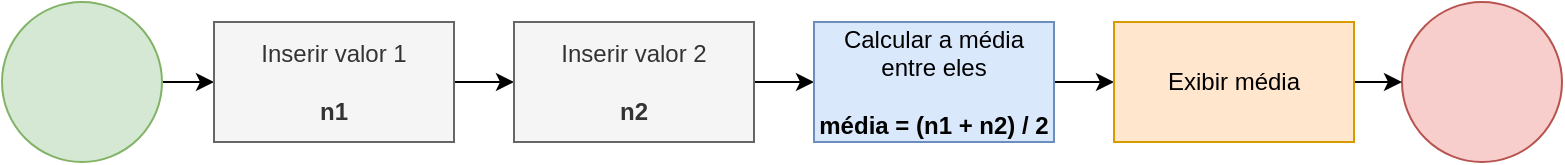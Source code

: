 <mxfile version="26.0.9" pages="8">
  <diagram name="Página-1" id="A9XKGQL_AtxGR6KQAPD4">
    <mxGraphModel dx="1434" dy="884" grid="1" gridSize="10" guides="1" tooltips="1" connect="1" arrows="1" fold="1" page="1" pageScale="1" pageWidth="827" pageHeight="1169" math="0" shadow="0">
      <root>
        <mxCell id="0" />
        <mxCell id="1" parent="0" />
        <mxCell id="LaIgtUxdK34Hk35WeUoN-9" style="edgeStyle=orthogonalEdgeStyle;rounded=0;orthogonalLoop=1;jettySize=auto;html=1;exitX=1;exitY=0.5;exitDx=0;exitDy=0;" edge="1" parent="1" source="LaIgtUxdK34Hk35WeUoN-1" target="LaIgtUxdK34Hk35WeUoN-4">
          <mxGeometry relative="1" as="geometry" />
        </mxCell>
        <mxCell id="LaIgtUxdK34Hk35WeUoN-1" value="" style="ellipse;whiteSpace=wrap;html=1;aspect=fixed;fillColor=#d5e8d4;strokeColor=#82b366;" vertex="1" parent="1">
          <mxGeometry x="24" y="470" width="80" height="80" as="geometry" />
        </mxCell>
        <mxCell id="LaIgtUxdK34Hk35WeUoN-3" value="" style="ellipse;whiteSpace=wrap;html=1;aspect=fixed;fillColor=#f8cecc;strokeColor=#b85450;" vertex="1" parent="1">
          <mxGeometry x="724" y="470" width="80" height="80" as="geometry" />
        </mxCell>
        <mxCell id="LaIgtUxdK34Hk35WeUoN-10" style="edgeStyle=orthogonalEdgeStyle;rounded=0;orthogonalLoop=1;jettySize=auto;html=1;exitX=1;exitY=0.5;exitDx=0;exitDy=0;" edge="1" parent="1" source="LaIgtUxdK34Hk35WeUoN-4" target="LaIgtUxdK34Hk35WeUoN-7">
          <mxGeometry relative="1" as="geometry" />
        </mxCell>
        <mxCell id="LaIgtUxdK34Hk35WeUoN-4" value="Inserir valor 1&lt;div&gt;&lt;br&gt;&lt;/div&gt;&lt;div&gt;&lt;b&gt;n1&lt;/b&gt;&lt;/div&gt;" style="rounded=0;whiteSpace=wrap;html=1;fillColor=#f5f5f5;strokeColor=#666666;fontColor=#333333;" vertex="1" parent="1">
          <mxGeometry x="130" y="480" width="120" height="60" as="geometry" />
        </mxCell>
        <mxCell id="LaIgtUxdK34Hk35WeUoN-11" style="edgeStyle=orthogonalEdgeStyle;rounded=0;orthogonalLoop=1;jettySize=auto;html=1;exitX=1;exitY=0.5;exitDx=0;exitDy=0;" edge="1" parent="1" source="LaIgtUxdK34Hk35WeUoN-7" target="LaIgtUxdK34Hk35WeUoN-8">
          <mxGeometry relative="1" as="geometry" />
        </mxCell>
        <mxCell id="LaIgtUxdK34Hk35WeUoN-7" value="Inserir valor 2&lt;div&gt;&lt;br&gt;&lt;/div&gt;&lt;div&gt;&lt;b&gt;n2&lt;/b&gt;&lt;/div&gt;" style="rounded=0;whiteSpace=wrap;html=1;fillColor=#f5f5f5;fontColor=#333333;strokeColor=#666666;" vertex="1" parent="1">
          <mxGeometry x="280" y="480" width="120" height="60" as="geometry" />
        </mxCell>
        <mxCell id="LaIgtUxdK34Hk35WeUoN-14" style="edgeStyle=orthogonalEdgeStyle;rounded=0;orthogonalLoop=1;jettySize=auto;html=1;exitX=1;exitY=0.5;exitDx=0;exitDy=0;" edge="1" parent="1" source="LaIgtUxdK34Hk35WeUoN-8" target="LaIgtUxdK34Hk35WeUoN-13">
          <mxGeometry relative="1" as="geometry" />
        </mxCell>
        <mxCell id="LaIgtUxdK34Hk35WeUoN-8" value="Calcular a média entre eles&lt;div&gt;&lt;br&gt;&lt;/div&gt;&lt;div&gt;&lt;b&gt;média = (n1 + n2) / 2&lt;/b&gt;&lt;/div&gt;" style="rounded=0;whiteSpace=wrap;html=1;fillColor=#dae8fc;strokeColor=#6c8ebf;" vertex="1" parent="1">
          <mxGeometry x="430" y="480" width="120" height="60" as="geometry" />
        </mxCell>
        <mxCell id="LaIgtUxdK34Hk35WeUoN-15" style="edgeStyle=orthogonalEdgeStyle;rounded=0;orthogonalLoop=1;jettySize=auto;html=1;exitX=1;exitY=0.5;exitDx=0;exitDy=0;" edge="1" parent="1" source="LaIgtUxdK34Hk35WeUoN-13" target="LaIgtUxdK34Hk35WeUoN-3">
          <mxGeometry relative="1" as="geometry" />
        </mxCell>
        <mxCell id="LaIgtUxdK34Hk35WeUoN-13" value="Exibir média" style="rounded=0;whiteSpace=wrap;html=1;fillColor=#ffe6cc;strokeColor=#d79b00;" vertex="1" parent="1">
          <mxGeometry x="580" y="480" width="120" height="60" as="geometry" />
        </mxCell>
      </root>
    </mxGraphModel>
  </diagram>
  <diagram id="Wu80EENOZPaabMgrIpAE" name="Página-2">
    <mxGraphModel dx="1434" dy="884" grid="1" gridSize="10" guides="1" tooltips="1" connect="1" arrows="1" fold="1" page="1" pageScale="1" pageWidth="827" pageHeight="1169" math="0" shadow="0">
      <root>
        <mxCell id="0" />
        <mxCell id="1" parent="0" />
        <mxCell id="t77xohBYOQ8eh8IarUQA-1" style="edgeStyle=orthogonalEdgeStyle;rounded=0;orthogonalLoop=1;jettySize=auto;html=1;exitX=1;exitY=0.5;exitDx=0;exitDy=0;" edge="1" parent="1" source="t77xohBYOQ8eh8IarUQA-2" target="t77xohBYOQ8eh8IarUQA-5">
          <mxGeometry relative="1" as="geometry" />
        </mxCell>
        <mxCell id="t77xohBYOQ8eh8IarUQA-2" value="" style="ellipse;whiteSpace=wrap;html=1;aspect=fixed;fillColor=#d5e8d4;strokeColor=#82b366;" vertex="1" parent="1">
          <mxGeometry y="320" width="80" height="80" as="geometry" />
        </mxCell>
        <mxCell id="t77xohBYOQ8eh8IarUQA-3" value="" style="ellipse;whiteSpace=wrap;html=1;aspect=fixed;fillColor=#f8cecc;strokeColor=#b85450;" vertex="1" parent="1">
          <mxGeometry x="724" y="320" width="80" height="80" as="geometry" />
        </mxCell>
        <mxCell id="t77xohBYOQ8eh8IarUQA-4" style="edgeStyle=orthogonalEdgeStyle;rounded=0;orthogonalLoop=1;jettySize=auto;html=1;exitX=1;exitY=0.5;exitDx=0;exitDy=0;" edge="1" parent="1" source="t77xohBYOQ8eh8IarUQA-5" target="t77xohBYOQ8eh8IarUQA-7">
          <mxGeometry relative="1" as="geometry" />
        </mxCell>
        <mxCell id="t77xohBYOQ8eh8IarUQA-5" value="Inserir valor 1&lt;div&gt;&lt;br&gt;&lt;/div&gt;&lt;div&gt;&lt;b&gt;n1&lt;/b&gt;&lt;/div&gt;" style="rounded=0;whiteSpace=wrap;html=1;fillColor=#f5f5f5;strokeColor=#666666;fontColor=#333333;" vertex="1" parent="1">
          <mxGeometry x="106" y="330" width="120" height="60" as="geometry" />
        </mxCell>
        <mxCell id="t77xohBYOQ8eh8IarUQA-6" style="edgeStyle=orthogonalEdgeStyle;rounded=0;orthogonalLoop=1;jettySize=auto;html=1;exitX=1;exitY=0.5;exitDx=0;exitDy=0;" edge="1" parent="1" source="t77xohBYOQ8eh8IarUQA-7" target="t77xohBYOQ8eh8IarUQA-9">
          <mxGeometry relative="1" as="geometry" />
        </mxCell>
        <mxCell id="t77xohBYOQ8eh8IarUQA-7" value="Inserir valor 2&lt;div&gt;&lt;br&gt;&lt;/div&gt;&lt;div&gt;&lt;b&gt;n2&lt;/b&gt;&lt;/div&gt;" style="rounded=0;whiteSpace=wrap;html=1;fillColor=#f5f5f5;fontColor=#333333;strokeColor=#666666;" vertex="1" parent="1">
          <mxGeometry x="256" y="330" width="120" height="60" as="geometry" />
        </mxCell>
        <mxCell id="t77xohBYOQ8eh8IarUQA-17" style="edgeStyle=orthogonalEdgeStyle;rounded=0;orthogonalLoop=1;jettySize=auto;html=1;exitX=1;exitY=0.5;exitDx=0;exitDy=0;entryX=0;entryY=0.5;entryDx=0;entryDy=0;" edge="1" parent="1" source="t77xohBYOQ8eh8IarUQA-9" target="t77xohBYOQ8eh8IarUQA-12">
          <mxGeometry relative="1" as="geometry" />
        </mxCell>
        <mxCell id="t77xohBYOQ8eh8IarUQA-9" value="Calcular a média entre eles&lt;div&gt;&lt;br&gt;&lt;/div&gt;&lt;div&gt;&lt;b&gt;média = (n1 + n2) / 2&lt;/b&gt;&lt;/div&gt;" style="rounded=0;whiteSpace=wrap;html=1;fillColor=#dae8fc;strokeColor=#6c8ebf;" vertex="1" parent="1">
          <mxGeometry x="406" y="330" width="120" height="60" as="geometry" />
        </mxCell>
        <mxCell id="t77xohBYOQ8eh8IarUQA-15" style="edgeStyle=orthogonalEdgeStyle;rounded=0;orthogonalLoop=1;jettySize=auto;html=1;exitX=0.5;exitY=1;exitDx=0;exitDy=0;" edge="1" parent="1" source="t77xohBYOQ8eh8IarUQA-12" target="t77xohBYOQ8eh8IarUQA-14">
          <mxGeometry relative="1" as="geometry" />
        </mxCell>
        <mxCell id="t77xohBYOQ8eh8IarUQA-20" value="média &amp;lt; 5" style="edgeLabel;html=1;align=center;verticalAlign=middle;resizable=0;points=[];" vertex="1" connectable="0" parent="t77xohBYOQ8eh8IarUQA-15">
          <mxGeometry x="-0.35" y="-2" relative="1" as="geometry">
            <mxPoint x="-28" as="offset" />
          </mxGeometry>
        </mxCell>
        <mxCell id="t77xohBYOQ8eh8IarUQA-16" style="edgeStyle=orthogonalEdgeStyle;rounded=0;orthogonalLoop=1;jettySize=auto;html=1;exitX=0.5;exitY=0;exitDx=0;exitDy=0;" edge="1" parent="1" source="t77xohBYOQ8eh8IarUQA-12" target="t77xohBYOQ8eh8IarUQA-13">
          <mxGeometry relative="1" as="geometry" />
        </mxCell>
        <mxCell id="t77xohBYOQ8eh8IarUQA-18" value="média &amp;gt;= 5" style="edgeLabel;html=1;align=center;verticalAlign=middle;resizable=0;points=[];" vertex="1" connectable="0" parent="t77xohBYOQ8eh8IarUQA-16">
          <mxGeometry x="-0.45" y="2" relative="1" as="geometry">
            <mxPoint x="-28" y="-9" as="offset" />
          </mxGeometry>
        </mxCell>
        <mxCell id="t77xohBYOQ8eh8IarUQA-12" value="" style="rhombus;whiteSpace=wrap;html=1;fillColor=#cdeb8b;strokeColor=#36393d;" vertex="1" parent="1">
          <mxGeometry x="590" y="320" width="80" height="80" as="geometry" />
        </mxCell>
        <mxCell id="t77xohBYOQ8eh8IarUQA-21" style="edgeStyle=orthogonalEdgeStyle;rounded=0;orthogonalLoop=1;jettySize=auto;html=1;" edge="1" parent="1" source="t77xohBYOQ8eh8IarUQA-13" target="t77xohBYOQ8eh8IarUQA-3">
          <mxGeometry relative="1" as="geometry" />
        </mxCell>
        <mxCell id="t77xohBYOQ8eh8IarUQA-13" value="Exibir &quot;#partiuestagio.&quot;" style="rounded=0;whiteSpace=wrap;html=1;fillColor=#fff2cc;strokeColor=#d6b656;" vertex="1" parent="1">
          <mxGeometry x="570" y="220" width="120" height="60" as="geometry" />
        </mxCell>
        <mxCell id="t77xohBYOQ8eh8IarUQA-22" style="edgeStyle=orthogonalEdgeStyle;rounded=0;orthogonalLoop=1;jettySize=auto;html=1;entryX=0.5;entryY=1;entryDx=0;entryDy=0;" edge="1" parent="1" source="t77xohBYOQ8eh8IarUQA-14" target="t77xohBYOQ8eh8IarUQA-3">
          <mxGeometry relative="1" as="geometry" />
        </mxCell>
        <mxCell id="t77xohBYOQ8eh8IarUQA-14" value="Exibir &quot;#partiutentardenovo.&quot;" style="rounded=0;whiteSpace=wrap;html=1;fillColor=#fff2cc;strokeColor=#d6b656;" vertex="1" parent="1">
          <mxGeometry x="570" y="440" width="120" height="60" as="geometry" />
        </mxCell>
      </root>
    </mxGraphModel>
  </diagram>
  <diagram id="-dhEFUk442PFCMLBrSjq" name="Página-3">
    <mxGraphModel dx="1195" dy="737" grid="1" gridSize="10" guides="1" tooltips="1" connect="1" arrows="1" fold="1" page="1" pageScale="1" pageWidth="827" pageHeight="1169" math="0" shadow="0">
      <root>
        <mxCell id="0" />
        <mxCell id="1" parent="0" />
        <mxCell id="KkIBi9h0zQVf-_0Cp5zd-1" style="edgeStyle=orthogonalEdgeStyle;rounded=0;orthogonalLoop=1;jettySize=auto;html=1;exitX=1;exitY=0.5;exitDx=0;exitDy=0;" edge="1" parent="1" source="KkIBi9h0zQVf-_0Cp5zd-2" target="KkIBi9h0zQVf-_0Cp5zd-5">
          <mxGeometry relative="1" as="geometry" />
        </mxCell>
        <mxCell id="KkIBi9h0zQVf-_0Cp5zd-2" value="" style="ellipse;whiteSpace=wrap;html=1;aspect=fixed;fillColor=#d5e8d4;strokeColor=#82b366;" vertex="1" parent="1">
          <mxGeometry y="320" width="80" height="80" as="geometry" />
        </mxCell>
        <mxCell id="KkIBi9h0zQVf-_0Cp5zd-3" value="" style="ellipse;whiteSpace=wrap;html=1;aspect=fixed;fillColor=#f8cecc;strokeColor=#b85450;" vertex="1" parent="1">
          <mxGeometry x="720" y="320" width="80" height="80" as="geometry" />
        </mxCell>
        <mxCell id="KkIBi9h0zQVf-_0Cp5zd-4" style="edgeStyle=orthogonalEdgeStyle;rounded=0;orthogonalLoop=1;jettySize=auto;html=1;exitX=1;exitY=0.5;exitDx=0;exitDy=0;" edge="1" parent="1" source="KkIBi9h0zQVf-_0Cp5zd-5" target="KkIBi9h0zQVf-_0Cp5zd-7">
          <mxGeometry relative="1" as="geometry" />
        </mxCell>
        <mxCell id="KkIBi9h0zQVf-_0Cp5zd-5" value="Inserir sexo&lt;div&gt;&lt;br&gt;&lt;/div&gt;&lt;div&gt;&lt;b&gt;sexo&lt;/b&gt;&lt;/div&gt;" style="rounded=0;whiteSpace=wrap;html=1;fillColor=#f5f5f5;strokeColor=#666666;fontColor=#333333;" vertex="1" parent="1">
          <mxGeometry x="106" y="330" width="120" height="60" as="geometry" />
        </mxCell>
        <mxCell id="KkIBi9h0zQVf-_0Cp5zd-6" style="edgeStyle=orthogonalEdgeStyle;rounded=0;orthogonalLoop=1;jettySize=auto;html=1;exitX=1;exitY=0.5;exitDx=0;exitDy=0;" edge="1" parent="1" source="KkIBi9h0zQVf-_0Cp5zd-7" target="KkIBi9h0zQVf-_0Cp5zd-14">
          <mxGeometry relative="1" as="geometry">
            <mxPoint x="406" y="360" as="targetPoint" />
          </mxGeometry>
        </mxCell>
        <mxCell id="KkIBi9h0zQVf-_0Cp5zd-7" value="Inserir idade&lt;div&gt;&lt;br&gt;&lt;/div&gt;&lt;div&gt;&lt;b&gt;idade&lt;/b&gt;&lt;/div&gt;" style="rounded=0;whiteSpace=wrap;html=1;fillColor=#f5f5f5;fontColor=#333333;strokeColor=#666666;" vertex="1" parent="1">
          <mxGeometry x="256" y="330" width="120" height="60" as="geometry" />
        </mxCell>
        <mxCell id="KkIBi9h0zQVf-_0Cp5zd-22" style="edgeStyle=orthogonalEdgeStyle;rounded=0;orthogonalLoop=1;jettySize=auto;html=1;exitX=0.5;exitY=0;exitDx=0;exitDy=0;" edge="1" parent="1" source="KkIBi9h0zQVf-_0Cp5zd-14" target="KkIBi9h0zQVf-_0Cp5zd-20">
          <mxGeometry relative="1" as="geometry" />
        </mxCell>
        <mxCell id="KkIBi9h0zQVf-_0Cp5zd-32" value="sexo = masculino" style="edgeLabel;html=1;align=center;verticalAlign=middle;resizable=0;points=[];" vertex="1" connectable="0" parent="KkIBi9h0zQVf-_0Cp5zd-22">
          <mxGeometry x="-0.12" y="-1" relative="1" as="geometry">
            <mxPoint x="-46" y="2" as="offset" />
          </mxGeometry>
        </mxCell>
        <mxCell id="KkIBi9h0zQVf-_0Cp5zd-25" style="edgeStyle=orthogonalEdgeStyle;rounded=0;orthogonalLoop=1;jettySize=auto;html=1;" edge="1" parent="1" source="KkIBi9h0zQVf-_0Cp5zd-14" target="KkIBi9h0zQVf-_0Cp5zd-21">
          <mxGeometry relative="1" as="geometry" />
        </mxCell>
        <mxCell id="KkIBi9h0zQVf-_0Cp5zd-14" value="" style="rhombus;whiteSpace=wrap;html=1;fillColor=#cdeb8b;strokeColor=#36393d;" vertex="1" parent="1">
          <mxGeometry x="400" y="320" width="80" height="80" as="geometry" />
        </mxCell>
        <mxCell id="KkIBi9h0zQVf-_0Cp5zd-15" style="edgeStyle=orthogonalEdgeStyle;rounded=0;orthogonalLoop=1;jettySize=auto;html=1;" edge="1" parent="1" source="KkIBi9h0zQVf-_0Cp5zd-16" target="KkIBi9h0zQVf-_0Cp5zd-3">
          <mxGeometry relative="1" as="geometry" />
        </mxCell>
        <mxCell id="KkIBi9h0zQVf-_0Cp5zd-16" value="Exibir &quot;Você é homem e menino.&quot;" style="rounded=0;whiteSpace=wrap;html=1;fillColor=#fff2cc;strokeColor=#d6b656;" vertex="1" parent="1">
          <mxGeometry x="570" y="130" width="120" height="60" as="geometry" />
        </mxCell>
        <mxCell id="KkIBi9h0zQVf-_0Cp5zd-17" style="edgeStyle=orthogonalEdgeStyle;rounded=0;orthogonalLoop=1;jettySize=auto;html=1;entryX=0.5;entryY=1;entryDx=0;entryDy=0;" edge="1" parent="1" source="KkIBi9h0zQVf-_0Cp5zd-18" target="KkIBi9h0zQVf-_0Cp5zd-3">
          <mxGeometry relative="1" as="geometry" />
        </mxCell>
        <mxCell id="KkIBi9h0zQVf-_0Cp5zd-18" value="Exibir &quot;Você é mulher e menina.&quot;" style="rounded=0;whiteSpace=wrap;html=1;fillColor=#fff2cc;strokeColor=#d6b656;" vertex="1" parent="1">
          <mxGeometry x="570" y="530" width="120" height="60" as="geometry" />
        </mxCell>
        <mxCell id="KkIBi9h0zQVf-_0Cp5zd-26" style="edgeStyle=orthogonalEdgeStyle;rounded=0;orthogonalLoop=1;jettySize=auto;html=1;entryX=0;entryY=0.5;entryDx=0;entryDy=0;" edge="1" parent="1" source="KkIBi9h0zQVf-_0Cp5zd-20" target="KkIBi9h0zQVf-_0Cp5zd-16">
          <mxGeometry relative="1" as="geometry">
            <Array as="points">
              <mxPoint x="440" y="160" />
            </Array>
          </mxGeometry>
        </mxCell>
        <mxCell id="KkIBi9h0zQVf-_0Cp5zd-37" value="idade &amp;lt; 18" style="edgeLabel;html=1;align=center;verticalAlign=middle;resizable=0;points=[];" vertex="1" connectable="0" parent="KkIBi9h0zQVf-_0Cp5zd-26">
          <mxGeometry x="0.108" y="-1" relative="1" as="geometry">
            <mxPoint y="9" as="offset" />
          </mxGeometry>
        </mxCell>
        <mxCell id="KkIBi9h0zQVf-_0Cp5zd-30" style="edgeStyle=orthogonalEdgeStyle;rounded=0;orthogonalLoop=1;jettySize=auto;html=1;" edge="1" parent="1" source="KkIBi9h0zQVf-_0Cp5zd-20" target="KkIBi9h0zQVf-_0Cp5zd-29">
          <mxGeometry relative="1" as="geometry" />
        </mxCell>
        <mxCell id="KkIBi9h0zQVf-_0Cp5zd-38" value="idade &amp;gt;= 18" style="edgeLabel;html=1;align=center;verticalAlign=middle;resizable=0;points=[];" vertex="1" connectable="0" parent="KkIBi9h0zQVf-_0Cp5zd-30">
          <mxGeometry x="-0.053" y="-3" relative="1" as="geometry">
            <mxPoint y="7" as="offset" />
          </mxGeometry>
        </mxCell>
        <mxCell id="KkIBi9h0zQVf-_0Cp5zd-20" value="" style="rhombus;whiteSpace=wrap;html=1;fillColor=#d5e8d4;strokeColor=#82b366;gradientColor=#97d077;" vertex="1" parent="1">
          <mxGeometry x="400" y="190" width="80" height="80" as="geometry" />
        </mxCell>
        <mxCell id="KkIBi9h0zQVf-_0Cp5zd-27" style="edgeStyle=orthogonalEdgeStyle;rounded=0;orthogonalLoop=1;jettySize=auto;html=1;exitX=0.5;exitY=1;exitDx=0;exitDy=0;" edge="1" parent="1" source="KkIBi9h0zQVf-_0Cp5zd-21" target="KkIBi9h0zQVf-_0Cp5zd-18">
          <mxGeometry relative="1" as="geometry">
            <Array as="points">
              <mxPoint x="440" y="570" />
            </Array>
          </mxGeometry>
        </mxCell>
        <mxCell id="KkIBi9h0zQVf-_0Cp5zd-31" style="edgeStyle=orthogonalEdgeStyle;rounded=0;orthogonalLoop=1;jettySize=auto;html=1;exitX=1;exitY=0.5;exitDx=0;exitDy=0;" edge="1" parent="1" source="KkIBi9h0zQVf-_0Cp5zd-21" target="KkIBi9h0zQVf-_0Cp5zd-28">
          <mxGeometry relative="1" as="geometry" />
        </mxCell>
        <mxCell id="KkIBi9h0zQVf-_0Cp5zd-21" value="" style="rhombus;whiteSpace=wrap;html=1;fillColor=#d5e8d4;strokeColor=#82b366;gradientColor=#97d077;" vertex="1" parent="1">
          <mxGeometry x="400" y="450" width="80" height="80" as="geometry" />
        </mxCell>
        <mxCell id="KkIBi9h0zQVf-_0Cp5zd-36" style="edgeStyle=orthogonalEdgeStyle;rounded=0;orthogonalLoop=1;jettySize=auto;html=1;entryX=0;entryY=1;entryDx=0;entryDy=0;" edge="1" parent="1" source="KkIBi9h0zQVf-_0Cp5zd-28" target="KkIBi9h0zQVf-_0Cp5zd-3">
          <mxGeometry relative="1" as="geometry">
            <Array as="points">
              <mxPoint x="620" y="388" />
            </Array>
          </mxGeometry>
        </mxCell>
        <mxCell id="KkIBi9h0zQVf-_0Cp5zd-28" value="Exibir &quot;Você é mulher adulta.&quot;" style="rounded=0;whiteSpace=wrap;html=1;fillColor=#fff2cc;strokeColor=#d6b656;" vertex="1" parent="1">
          <mxGeometry x="560" y="460" width="120" height="60" as="geometry" />
        </mxCell>
        <mxCell id="KkIBi9h0zQVf-_0Cp5zd-35" style="edgeStyle=orthogonalEdgeStyle;rounded=0;orthogonalLoop=1;jettySize=auto;html=1;entryX=0;entryY=0;entryDx=0;entryDy=0;" edge="1" parent="1" source="KkIBi9h0zQVf-_0Cp5zd-29" target="KkIBi9h0zQVf-_0Cp5zd-3">
          <mxGeometry relative="1" as="geometry">
            <Array as="points">
              <mxPoint x="620" y="332" />
            </Array>
          </mxGeometry>
        </mxCell>
        <mxCell id="KkIBi9h0zQVf-_0Cp5zd-29" value="Exibir &quot;Você é homem e menino.&quot;" style="rounded=0;whiteSpace=wrap;html=1;fillColor=#fff2cc;strokeColor=#d6b656;" vertex="1" parent="1">
          <mxGeometry x="560" y="200" width="120" height="60" as="geometry" />
        </mxCell>
        <mxCell id="KkIBi9h0zQVf-_0Cp5zd-34" value="sexo = feminino" style="text;html=1;align=center;verticalAlign=middle;resizable=0;points=[];autosize=1;strokeColor=none;fillColor=none;" vertex="1" parent="1">
          <mxGeometry x="340" y="410" width="110" height="30" as="geometry" />
        </mxCell>
        <mxCell id="KkIBi9h0zQVf-_0Cp5zd-39" value="idade &amp;lt; 18" style="edgeLabel;html=1;align=center;verticalAlign=middle;resizable=0;points=[];" vertex="1" connectable="0" parent="1">
          <mxGeometry x="498.997" y="560" as="geometry" />
        </mxCell>
        <mxCell id="KkIBi9h0zQVf-_0Cp5zd-40" value="idade &amp;gt;= 18" style="edgeLabel;html=1;align=center;verticalAlign=middle;resizable=0;points=[];" vertex="1" connectable="0" parent="1">
          <mxGeometry x="520.001" y="480" as="geometry" />
        </mxCell>
      </root>
    </mxGraphModel>
  </diagram>
  <diagram id="6o_5-dCdk456lUQDjT9Y" name="Página-4">
    <mxGraphModel dx="1147" dy="707" grid="1" gridSize="10" guides="1" tooltips="1" connect="1" arrows="1" fold="1" page="1" pageScale="1" pageWidth="827" pageHeight="1169" math="0" shadow="0">
      <root>
        <mxCell id="0" />
        <mxCell id="1" parent="0" />
        <mxCell id="JoxKOQ2Cc3YkoUQEu_Sc-14" style="edgeStyle=orthogonalEdgeStyle;rounded=0;orthogonalLoop=1;jettySize=auto;html=1;entryX=0;entryY=0.5;entryDx=0;entryDy=0;" edge="1" parent="1" source="JoxKOQ2Cc3YkoUQEu_Sc-1" target="JoxKOQ2Cc3YkoUQEu_Sc-3">
          <mxGeometry relative="1" as="geometry" />
        </mxCell>
        <mxCell id="JoxKOQ2Cc3YkoUQEu_Sc-1" value="" style="ellipse;whiteSpace=wrap;html=1;aspect=fixed;fillColor=#d5e8d4;strokeColor=#82b366;" vertex="1" parent="1">
          <mxGeometry x="20" y="530" width="80" height="80" as="geometry" />
        </mxCell>
        <mxCell id="JoxKOQ2Cc3YkoUQEu_Sc-2" value="" style="ellipse;whiteSpace=wrap;html=1;aspect=fixed;fillColor=#f8cecc;strokeColor=#b85450;" vertex="1" parent="1">
          <mxGeometry x="950" y="530" width="80" height="80" as="geometry" />
        </mxCell>
        <mxCell id="JoxKOQ2Cc3YkoUQEu_Sc-10" style="edgeStyle=orthogonalEdgeStyle;rounded=0;orthogonalLoop=1;jettySize=auto;html=1;exitX=1;exitY=0.5;exitDx=0;exitDy=0;entryX=0;entryY=0.5;entryDx=0;entryDy=0;" edge="1" parent="1" source="JoxKOQ2Cc3YkoUQEu_Sc-3" target="JoxKOQ2Cc3YkoUQEu_Sc-8">
          <mxGeometry relative="1" as="geometry" />
        </mxCell>
        <mxCell id="JoxKOQ2Cc3YkoUQEu_Sc-3" value="Inserir um estado válido&lt;div&gt;&lt;br&gt;&lt;/div&gt;&lt;div&gt;&lt;b&gt;estado&lt;/b&gt;&lt;/div&gt;" style="rounded=0;whiteSpace=wrap;html=1;fillColor=#f5f5f5;strokeColor=#666666;fontColor=#333333;" vertex="1" parent="1">
          <mxGeometry x="130" y="540" width="120" height="60" as="geometry" />
        </mxCell>
        <mxCell id="JoxKOQ2Cc3YkoUQEu_Sc-9" style="edgeStyle=orthogonalEdgeStyle;rounded=0;orthogonalLoop=1;jettySize=auto;html=1;entryX=0.5;entryY=0;entryDx=0;entryDy=0;" edge="1" parent="1" source="JoxKOQ2Cc3YkoUQEu_Sc-8" target="JoxKOQ2Cc3YkoUQEu_Sc-3">
          <mxGeometry relative="1" as="geometry">
            <Array as="points">
              <mxPoint x="320" y="520" />
              <mxPoint x="190" y="520" />
            </Array>
          </mxGeometry>
        </mxCell>
        <mxCell id="JoxKOQ2Cc3YkoUQEu_Sc-11" value="Estado inválido" style="edgeLabel;html=1;align=center;verticalAlign=middle;resizable=0;points=[];" vertex="1" connectable="0" parent="JoxKOQ2Cc3YkoUQEu_Sc-9">
          <mxGeometry x="0.021" relative="1" as="geometry">
            <mxPoint x="2" y="-10" as="offset" />
          </mxGeometry>
        </mxCell>
        <mxCell id="JoxKOQ2Cc3YkoUQEu_Sc-12" value="Estado válido" style="edgeStyle=orthogonalEdgeStyle;rounded=0;orthogonalLoop=1;jettySize=auto;html=1;exitX=1;exitY=0.5;exitDx=0;exitDy=0;entryX=0;entryY=0.5;entryDx=0;entryDy=0;" edge="1" parent="1" source="JoxKOQ2Cc3YkoUQEu_Sc-8" target="JoxKOQ2Cc3YkoUQEu_Sc-13">
          <mxGeometry x="-0.145" y="10" relative="1" as="geometry">
            <mxPoint x="430" y="569.667" as="targetPoint" />
            <mxPoint as="offset" />
          </mxGeometry>
        </mxCell>
        <mxCell id="JoxKOQ2Cc3YkoUQEu_Sc-8" value="" style="rhombus;whiteSpace=wrap;html=1;fillColor=#cdeb8b;strokeColor=#36393d;" vertex="1" parent="1">
          <mxGeometry x="280" y="530" width="80" height="80" as="geometry" />
        </mxCell>
        <mxCell id="JoxKOQ2Cc3YkoUQEu_Sc-18" style="edgeStyle=orthogonalEdgeStyle;rounded=0;orthogonalLoop=1;jettySize=auto;html=1;exitX=1;exitY=0.5;exitDx=0;exitDy=0;entryX=0;entryY=0.5;entryDx=0;entryDy=0;" edge="1" parent="1" source="JoxKOQ2Cc3YkoUQEu_Sc-13" target="JoxKOQ2Cc3YkoUQEu_Sc-15">
          <mxGeometry relative="1" as="geometry" />
        </mxCell>
        <mxCell id="JoxKOQ2Cc3YkoUQEu_Sc-13" value="Inserir número de &lt;b&gt;filhos&lt;/b&gt;&lt;div&gt;&lt;br&gt;&lt;/div&gt;&lt;div&gt;Limite de 0 a 15&lt;/div&gt;" style="rounded=0;whiteSpace=wrap;html=1;fillColor=#f5f5f5;fontColor=#333333;strokeColor=#666666;" vertex="1" parent="1">
          <mxGeometry x="430" y="540" width="120" height="60" as="geometry" />
        </mxCell>
        <mxCell id="JoxKOQ2Cc3YkoUQEu_Sc-16" style="edgeStyle=orthogonalEdgeStyle;rounded=0;orthogonalLoop=1;jettySize=auto;html=1;exitX=0.5;exitY=0;exitDx=0;exitDy=0;entryX=0.5;entryY=0;entryDx=0;entryDy=0;" edge="1" parent="1" source="JoxKOQ2Cc3YkoUQEu_Sc-15" target="JoxKOQ2Cc3YkoUQEu_Sc-13">
          <mxGeometry relative="1" as="geometry" />
        </mxCell>
        <mxCell id="JoxKOQ2Cc3YkoUQEu_Sc-31" style="edgeStyle=orthogonalEdgeStyle;rounded=0;orthogonalLoop=1;jettySize=auto;html=1;exitX=1;exitY=0.5;exitDx=0;exitDy=0;" edge="1" parent="1" source="JoxKOQ2Cc3YkoUQEu_Sc-15" target="JoxKOQ2Cc3YkoUQEu_Sc-21">
          <mxGeometry relative="1" as="geometry" />
        </mxCell>
        <mxCell id="JoxKOQ2Cc3YkoUQEu_Sc-32" style="edgeStyle=orthogonalEdgeStyle;rounded=0;orthogonalLoop=1;jettySize=auto;html=1;exitX=1;exitY=0;exitDx=0;exitDy=0;entryX=0;entryY=0.5;entryDx=0;entryDy=0;" edge="1" parent="1" source="JoxKOQ2Cc3YkoUQEu_Sc-15" target="JoxKOQ2Cc3YkoUQEu_Sc-20">
          <mxGeometry relative="1" as="geometry">
            <Array as="points">
              <mxPoint x="640" y="500" />
            </Array>
          </mxGeometry>
        </mxCell>
        <mxCell id="JoxKOQ2Cc3YkoUQEu_Sc-33" style="edgeStyle=orthogonalEdgeStyle;rounded=0;orthogonalLoop=1;jettySize=auto;html=1;exitX=1;exitY=0;exitDx=0;exitDy=0;entryX=0;entryY=0.5;entryDx=0;entryDy=0;" edge="1" parent="1" source="JoxKOQ2Cc3YkoUQEu_Sc-15" target="JoxKOQ2Cc3YkoUQEu_Sc-19">
          <mxGeometry relative="1" as="geometry">
            <Array as="points">
              <mxPoint x="640" y="430" />
            </Array>
          </mxGeometry>
        </mxCell>
        <mxCell id="JoxKOQ2Cc3YkoUQEu_Sc-34" style="edgeStyle=orthogonalEdgeStyle;rounded=0;orthogonalLoop=1;jettySize=auto;html=1;exitX=1;exitY=1;exitDx=0;exitDy=0;entryX=0;entryY=0.5;entryDx=0;entryDy=0;" edge="1" parent="1" source="JoxKOQ2Cc3YkoUQEu_Sc-15" target="JoxKOQ2Cc3YkoUQEu_Sc-22">
          <mxGeometry relative="1" as="geometry">
            <Array as="points">
              <mxPoint x="640" y="640" />
            </Array>
          </mxGeometry>
        </mxCell>
        <mxCell id="JoxKOQ2Cc3YkoUQEu_Sc-35" style="edgeStyle=orthogonalEdgeStyle;rounded=0;orthogonalLoop=1;jettySize=auto;html=1;exitX=1;exitY=1;exitDx=0;exitDy=0;entryX=0;entryY=0.5;entryDx=0;entryDy=0;" edge="1" parent="1" source="JoxKOQ2Cc3YkoUQEu_Sc-15" target="JoxKOQ2Cc3YkoUQEu_Sc-30">
          <mxGeometry relative="1" as="geometry">
            <Array as="points">
              <mxPoint x="640" y="715" />
            </Array>
          </mxGeometry>
        </mxCell>
        <mxCell id="JoxKOQ2Cc3YkoUQEu_Sc-15" value="" style="rhombus;whiteSpace=wrap;html=1;fillColor=#cdeb8b;strokeColor=#36393d;" vertex="1" parent="1">
          <mxGeometry x="580" y="530" width="80" height="80" as="geometry" />
        </mxCell>
        <mxCell id="JoxKOQ2Cc3YkoUQEu_Sc-17" value="Valor inválido" style="text;html=1;align=center;verticalAlign=middle;resizable=0;points=[];autosize=1;strokeColor=none;fillColor=none;" vertex="1" parent="1">
          <mxGeometry x="510" y="488" width="90" height="30" as="geometry" />
        </mxCell>
        <mxCell id="JoxKOQ2Cc3YkoUQEu_Sc-41" style="edgeStyle=orthogonalEdgeStyle;rounded=0;orthogonalLoop=1;jettySize=auto;html=1;exitX=1;exitY=0.5;exitDx=0;exitDy=0;entryX=0.5;entryY=0;entryDx=0;entryDy=0;" edge="1" parent="1" source="JoxKOQ2Cc3YkoUQEu_Sc-19" target="JoxKOQ2Cc3YkoUQEu_Sc-2">
          <mxGeometry relative="1" as="geometry" />
        </mxCell>
        <mxCell id="JoxKOQ2Cc3YkoUQEu_Sc-19" value="Exiba &quot;#nãotemtv #nãoteminternet #nãotemvideogame.&quot;" style="rounded=0;whiteSpace=wrap;html=1;fillColor=#fff2cc;strokeColor=#d6b656;" vertex="1" parent="1">
          <mxGeometry x="750" y="400" width="120" height="60" as="geometry" />
        </mxCell>
        <mxCell id="JoxKOQ2Cc3YkoUQEu_Sc-44" style="edgeStyle=orthogonalEdgeStyle;rounded=0;orthogonalLoop=1;jettySize=auto;html=1;exitX=1;exitY=0.5;exitDx=0;exitDy=0;entryX=0;entryY=0;entryDx=0;entryDy=0;" edge="1" parent="1" source="JoxKOQ2Cc3YkoUQEu_Sc-20" target="JoxKOQ2Cc3YkoUQEu_Sc-2">
          <mxGeometry relative="1" as="geometry" />
        </mxCell>
        <mxCell id="JoxKOQ2Cc3YkoUQEu_Sc-20" value="Exiba &quot;nãotemtv.&quot;" style="rounded=0;whiteSpace=wrap;html=1;fillColor=#fff2cc;strokeColor=#d6b656;" vertex="1" parent="1">
          <mxGeometry x="750" y="470" width="120" height="60" as="geometry" />
        </mxCell>
        <mxCell id="JoxKOQ2Cc3YkoUQEu_Sc-45" style="edgeStyle=orthogonalEdgeStyle;rounded=0;orthogonalLoop=1;jettySize=auto;html=1;exitX=1;exitY=0.5;exitDx=0;exitDy=0;entryX=0;entryY=0.5;entryDx=0;entryDy=0;" edge="1" parent="1" source="JoxKOQ2Cc3YkoUQEu_Sc-21" target="JoxKOQ2Cc3YkoUQEu_Sc-2">
          <mxGeometry relative="1" as="geometry" />
        </mxCell>
        <mxCell id="JoxKOQ2Cc3YkoUQEu_Sc-21" value="Exiba &quot;#nãotemvideogame.&quot;" style="rounded=0;whiteSpace=wrap;html=1;fillColor=#fff2cc;strokeColor=#d6b656;" vertex="1" parent="1">
          <mxGeometry x="750" y="540" width="120" height="60" as="geometry" />
        </mxCell>
        <mxCell id="JoxKOQ2Cc3YkoUQEu_Sc-43" style="edgeStyle=orthogonalEdgeStyle;rounded=0;orthogonalLoop=1;jettySize=auto;html=1;exitX=1;exitY=0.5;exitDx=0;exitDy=0;entryX=0;entryY=1;entryDx=0;entryDy=0;" edge="1" parent="1" source="JoxKOQ2Cc3YkoUQEu_Sc-22" target="JoxKOQ2Cc3YkoUQEu_Sc-2">
          <mxGeometry relative="1" as="geometry" />
        </mxCell>
        <mxCell id="JoxKOQ2Cc3YkoUQEu_Sc-22" value="Exiba &quot;#tv #videogame #internet.&quot;" style="rounded=0;whiteSpace=wrap;html=1;fillColor=#fff2cc;strokeColor=#d6b656;" vertex="1" parent="1">
          <mxGeometry x="750" y="610" width="120" height="60" as="geometry" />
        </mxCell>
        <mxCell id="JoxKOQ2Cc3YkoUQEu_Sc-42" style="edgeStyle=orthogonalEdgeStyle;rounded=0;orthogonalLoop=1;jettySize=auto;html=1;entryX=0.5;entryY=1;entryDx=0;entryDy=0;" edge="1" parent="1" source="JoxKOQ2Cc3YkoUQEu_Sc-30" target="JoxKOQ2Cc3YkoUQEu_Sc-2">
          <mxGeometry relative="1" as="geometry" />
        </mxCell>
        <mxCell id="JoxKOQ2Cc3YkoUQEu_Sc-30" value="Exiba &quot;#cresceiemultificaivos.&quot;" style="rounded=0;whiteSpace=wrap;html=1;fillColor=#fff2cc;strokeColor=#d6b656;" vertex="1" parent="1">
          <mxGeometry x="750" y="685" width="120" height="60" as="geometry" />
        </mxCell>
        <mxCell id="JoxKOQ2Cc3YkoUQEu_Sc-36" value="filhos = 3" style="text;html=1;align=center;verticalAlign=middle;resizable=0;points=[];autosize=1;strokeColor=none;fillColor=none;" vertex="1" parent="1">
          <mxGeometry x="660" y="400" width="70" height="30" as="geometry" />
        </mxCell>
        <mxCell id="JoxKOQ2Cc3YkoUQEu_Sc-37" value="filhos = 2" style="text;html=1;align=center;verticalAlign=middle;resizable=0;points=[];autosize=1;strokeColor=none;fillColor=none;" vertex="1" parent="1">
          <mxGeometry x="660" y="470" width="70" height="30" as="geometry" />
        </mxCell>
        <mxCell id="JoxKOQ2Cc3YkoUQEu_Sc-38" value="filhos = 1" style="text;html=1;align=center;verticalAlign=middle;resizable=0;points=[];autosize=1;strokeColor=none;fillColor=none;" vertex="1" parent="1">
          <mxGeometry x="660" y="540" width="70" height="30" as="geometry" />
        </mxCell>
        <mxCell id="JoxKOQ2Cc3YkoUQEu_Sc-39" value="filhos = 0" style="text;html=1;align=center;verticalAlign=middle;resizable=0;points=[];autosize=1;strokeColor=none;fillColor=none;" vertex="1" parent="1">
          <mxGeometry x="660" y="610" width="70" height="30" as="geometry" />
        </mxCell>
        <mxCell id="JoxKOQ2Cc3YkoUQEu_Sc-40" value="filhos &amp;gt; 3" style="text;html=1;align=center;verticalAlign=middle;resizable=0;points=[];autosize=1;strokeColor=none;fillColor=none;" vertex="1" parent="1">
          <mxGeometry x="660" y="685" width="70" height="30" as="geometry" />
        </mxCell>
      </root>
    </mxGraphModel>
  </diagram>
  <diagram id="6Jw0qd77y8TMZfMHKDup" name="Página-5">
    <mxGraphModel dx="989" dy="610" grid="1" gridSize="10" guides="1" tooltips="1" connect="1" arrows="1" fold="1" page="1" pageScale="1" pageWidth="827" pageHeight="1169" math="0" shadow="0">
      <root>
        <mxCell id="0" />
        <mxCell id="1" parent="0" />
        <mxCell id="QAQ7VLBjOF_pclKnwYaQ-1" style="edgeStyle=orthogonalEdgeStyle;rounded=0;orthogonalLoop=1;jettySize=auto;html=1;entryX=0;entryY=0.5;entryDx=0;entryDy=0;" edge="1" parent="1" source="gR9dLPrxzHEDHXFa5GZp-1" target="gR9dLPrxzHEDHXFa5GZp-2">
          <mxGeometry relative="1" as="geometry" />
        </mxCell>
        <mxCell id="gR9dLPrxzHEDHXFa5GZp-1" value="" style="ellipse;whiteSpace=wrap;html=1;aspect=fixed;fillColor=#d5e8d4;strokeColor=#82b366;" vertex="1" parent="1">
          <mxGeometry x="10" y="380" width="80" height="80" as="geometry" />
        </mxCell>
        <mxCell id="pmxYvr4oxNwXz7yI3Nzs-18" style="edgeStyle=orthogonalEdgeStyle;rounded=0;orthogonalLoop=1;jettySize=auto;html=1;exitX=1;exitY=0.5;exitDx=0;exitDy=0;entryX=0;entryY=0.5;entryDx=0;entryDy=0;" edge="1" parent="1" source="gR9dLPrxzHEDHXFa5GZp-2" target="pmxYvr4oxNwXz7yI3Nzs-6">
          <mxGeometry relative="1" as="geometry" />
        </mxCell>
        <mxCell id="gR9dLPrxzHEDHXFa5GZp-2" value="Número de horas dormidas&lt;div&gt;&lt;br&gt;&lt;/div&gt;&lt;div&gt;&lt;b&gt;horas&lt;/b&gt;&lt;/div&gt;" style="rounded=0;whiteSpace=wrap;html=1;" vertex="1" parent="1">
          <mxGeometry x="110" y="390" width="120" height="60" as="geometry" />
        </mxCell>
        <mxCell id="pmxYvr4oxNwXz7yI3Nzs-4" style="edgeStyle=orthogonalEdgeStyle;rounded=0;orthogonalLoop=1;jettySize=auto;html=1;exitX=1;exitY=1;exitDx=0;exitDy=0;entryX=0;entryY=0.5;entryDx=0;entryDy=0;" edge="1" parent="1" source="pmxYvr4oxNwXz7yI3Nzs-6" target="pmxYvr4oxNwXz7yI3Nzs-10">
          <mxGeometry relative="1" as="geometry">
            <Array as="points">
              <mxPoint x="340" y="463" />
              <mxPoint x="440" y="463" />
            </Array>
          </mxGeometry>
        </mxCell>
        <mxCell id="pmxYvr4oxNwXz7yI3Nzs-24" style="edgeStyle=orthogonalEdgeStyle;rounded=0;orthogonalLoop=1;jettySize=auto;html=1;exitX=0.5;exitY=1;exitDx=0;exitDy=0;entryX=0;entryY=0.5;entryDx=0;entryDy=0;" edge="1" parent="1" source="pmxYvr4oxNwXz7yI3Nzs-6" target="pmxYvr4oxNwXz7yI3Nzs-11">
          <mxGeometry relative="1" as="geometry" />
        </mxCell>
        <mxCell id="pmxYvr4oxNwXz7yI3Nzs-26" style="edgeStyle=orthogonalEdgeStyle;rounded=0;orthogonalLoop=1;jettySize=auto;html=1;exitX=0.5;exitY=0;exitDx=0;exitDy=0;entryX=0;entryY=0.5;entryDx=0;entryDy=0;" edge="1" parent="1" source="pmxYvr4oxNwXz7yI3Nzs-6" target="pmxYvr4oxNwXz7yI3Nzs-7">
          <mxGeometry relative="1" as="geometry" />
        </mxCell>
        <mxCell id="pmxYvr4oxNwXz7yI3Nzs-27" style="edgeStyle=orthogonalEdgeStyle;rounded=0;orthogonalLoop=1;jettySize=auto;html=1;exitX=1;exitY=0;exitDx=0;exitDy=0;" edge="1" parent="1" source="pmxYvr4oxNwXz7yI3Nzs-6" target="pmxYvr4oxNwXz7yI3Nzs-8">
          <mxGeometry relative="1" as="geometry">
            <Array as="points">
              <mxPoint x="340" y="390" />
            </Array>
          </mxGeometry>
        </mxCell>
        <mxCell id="pmxYvr4oxNwXz7yI3Nzs-6" value="" style="rhombus;whiteSpace=wrap;html=1;fillColor=#cdeb8b;strokeColor=#36393d;" vertex="1" parent="1">
          <mxGeometry x="280" y="379.5" width="80" height="80" as="geometry" />
        </mxCell>
        <mxCell id="pmxYvr4oxNwXz7yI3Nzs-20" style="edgeStyle=orthogonalEdgeStyle;rounded=0;orthogonalLoop=1;jettySize=auto;html=1;" edge="1" parent="1" source="pmxYvr4oxNwXz7yI3Nzs-7" target="pmxYvr4oxNwXz7yI3Nzs-19">
          <mxGeometry relative="1" as="geometry" />
        </mxCell>
        <mxCell id="pmxYvr4oxNwXz7yI3Nzs-7" value="Exiba &quot;#zumbi.&quot;" style="rounded=0;whiteSpace=wrap;html=1;fillColor=#fff2cc;strokeColor=#d6b656;" vertex="1" parent="1">
          <mxGeometry x="460" y="277" width="120" height="60" as="geometry" />
        </mxCell>
        <mxCell id="pmxYvr4oxNwXz7yI3Nzs-21" style="edgeStyle=orthogonalEdgeStyle;rounded=0;orthogonalLoop=1;jettySize=auto;html=1;" edge="1" parent="1" source="pmxYvr4oxNwXz7yI3Nzs-8" target="pmxYvr4oxNwXz7yI3Nzs-19">
          <mxGeometry relative="1" as="geometry" />
        </mxCell>
        <mxCell id="pmxYvr4oxNwXz7yI3Nzs-8" value="Exiba &quot;Pouca concentração.&quot;" style="rounded=0;whiteSpace=wrap;html=1;fillColor=#fff2cc;strokeColor=#d6b656;" vertex="1" parent="1">
          <mxGeometry x="460" y="356.5" width="120" height="60" as="geometry" />
        </mxCell>
        <mxCell id="pmxYvr4oxNwXz7yI3Nzs-22" style="edgeStyle=orthogonalEdgeStyle;rounded=0;orthogonalLoop=1;jettySize=auto;html=1;exitX=1;exitY=0.5;exitDx=0;exitDy=0;entryX=0;entryY=0.5;entryDx=0;entryDy=0;" edge="1" parent="1" source="pmxYvr4oxNwXz7yI3Nzs-10" target="pmxYvr4oxNwXz7yI3Nzs-19">
          <mxGeometry relative="1" as="geometry" />
        </mxCell>
        <mxCell id="pmxYvr4oxNwXz7yI3Nzs-10" value="Exiba &quot;Boa concentração.&quot;" style="rounded=0;whiteSpace=wrap;html=1;fillColor=#fff2cc;strokeColor=#d6b656;" vertex="1" parent="1">
          <mxGeometry x="460" y="432.5" width="120" height="60" as="geometry" />
        </mxCell>
        <mxCell id="pmxYvr4oxNwXz7yI3Nzs-23" style="edgeStyle=orthogonalEdgeStyle;rounded=0;orthogonalLoop=1;jettySize=auto;html=1;entryX=0.5;entryY=1;entryDx=0;entryDy=0;" edge="1" parent="1" source="pmxYvr4oxNwXz7yI3Nzs-11" target="pmxYvr4oxNwXz7yI3Nzs-19">
          <mxGeometry relative="1" as="geometry" />
        </mxCell>
        <mxCell id="pmxYvr4oxNwXz7yI3Nzs-11" value="Exiba &quot;Olha a preguiça!&quot;" style="rounded=0;whiteSpace=wrap;html=1;fillColor=#fff2cc;strokeColor=#d6b656;" vertex="1" parent="1">
          <mxGeometry x="460" y="510" width="120" height="60" as="geometry" />
        </mxCell>
        <mxCell id="pmxYvr4oxNwXz7yI3Nzs-12" value="0 &amp;lt;= horas &amp;lt;= 4" style="text;html=1;align=center;verticalAlign=middle;resizable=0;points=[];autosize=1;strokeColor=none;fillColor=none;" vertex="1" parent="1">
          <mxGeometry x="340" y="277" width="110" height="30" as="geometry" />
        </mxCell>
        <mxCell id="pmxYvr4oxNwXz7yI3Nzs-13" value="4 &amp;lt; horas &amp;lt; 7" style="text;html=1;align=center;verticalAlign=middle;resizable=0;points=[];autosize=1;strokeColor=none;fillColor=none;" vertex="1" parent="1">
          <mxGeometry x="350" y="360" width="90" height="30" as="geometry" />
        </mxCell>
        <mxCell id="pmxYvr4oxNwXz7yI3Nzs-15" value="7 &amp;lt; horas &amp;lt;= 9" style="text;html=1;align=center;verticalAlign=middle;resizable=0;points=[];autosize=1;strokeColor=none;fillColor=none;" vertex="1" parent="1">
          <mxGeometry x="345" y="462.5" width="100" height="30" as="geometry" />
        </mxCell>
        <mxCell id="pmxYvr4oxNwXz7yI3Nzs-16" value="horas &amp;gt; 9" style="text;html=1;align=center;verticalAlign=middle;resizable=0;points=[];autosize=1;strokeColor=none;fillColor=none;" vertex="1" parent="1">
          <mxGeometry x="360" y="540" width="70" height="30" as="geometry" />
        </mxCell>
        <mxCell id="pmxYvr4oxNwXz7yI3Nzs-19" value="" style="ellipse;whiteSpace=wrap;html=1;aspect=fixed;fillColor=#f8cecc;strokeColor=#b85450;" vertex="1" parent="1">
          <mxGeometry x="670" y="385" width="80" height="80" as="geometry" />
        </mxCell>
      </root>
    </mxGraphModel>
  </diagram>
  <diagram id="ZrIDq5dGiapN4ac3JVML" name="Página-6">
    <mxGraphModel dx="1195" dy="737" grid="1" gridSize="10" guides="1" tooltips="1" connect="1" arrows="1" fold="1" page="1" pageScale="1" pageWidth="827" pageHeight="1169" math="0" shadow="0">
      <root>
        <mxCell id="0" />
        <mxCell id="1" parent="0" />
        <mxCell id="oRX21jse_wG4_gh3Zku2-10" style="edgeStyle=orthogonalEdgeStyle;rounded=0;orthogonalLoop=1;jettySize=auto;html=1;exitX=1;exitY=0.5;exitDx=0;exitDy=0;entryX=0;entryY=0.5;entryDx=0;entryDy=0;" edge="1" parent="1" source="oRX21jse_wG4_gh3Zku2-1" target="oRX21jse_wG4_gh3Zku2-2">
          <mxGeometry relative="1" as="geometry" />
        </mxCell>
        <mxCell id="oRX21jse_wG4_gh3Zku2-1" value="" style="ellipse;whiteSpace=wrap;html=1;aspect=fixed;fillColor=#d5e8d4;strokeColor=#82b366;" vertex="1" parent="1">
          <mxGeometry y="390" width="80" height="80" as="geometry" />
        </mxCell>
        <mxCell id="oRX21jse_wG4_gh3Zku2-11" style="edgeStyle=orthogonalEdgeStyle;rounded=0;orthogonalLoop=1;jettySize=auto;html=1;exitX=1;exitY=0.5;exitDx=0;exitDy=0;entryX=0;entryY=0.5;entryDx=0;entryDy=0;" edge="1" parent="1" source="oRX21jse_wG4_gh3Zku2-2" target="oRX21jse_wG4_gh3Zku2-3">
          <mxGeometry relative="1" as="geometry" />
        </mxCell>
        <mxCell id="oRX21jse_wG4_gh3Zku2-2" value="Insira a frente do terreno&lt;div&gt;&lt;br&gt;&lt;/div&gt;&lt;div&gt;&lt;b&gt;frente&lt;/b&gt;&lt;/div&gt;" style="rounded=0;whiteSpace=wrap;html=1;fillColor=#f5f5f5;fontColor=#333333;strokeColor=#666666;" vertex="1" parent="1">
          <mxGeometry x="110" y="400" width="120" height="60" as="geometry" />
        </mxCell>
        <mxCell id="oRX21jse_wG4_gh3Zku2-12" style="edgeStyle=orthogonalEdgeStyle;rounded=0;orthogonalLoop=1;jettySize=auto;html=1;exitX=1;exitY=0.5;exitDx=0;exitDy=0;entryX=0;entryY=0.5;entryDx=0;entryDy=0;" edge="1" parent="1" source="oRX21jse_wG4_gh3Zku2-3" target="oRX21jse_wG4_gh3Zku2-4">
          <mxGeometry relative="1" as="geometry" />
        </mxCell>
        <mxCell id="oRX21jse_wG4_gh3Zku2-3" value="Insira a lateral do terreno&lt;div&gt;&lt;br&gt;&lt;/div&gt;&lt;div&gt;&lt;b&gt;lateral&lt;/b&gt;&lt;/div&gt;" style="rounded=0;whiteSpace=wrap;html=1;fillColor=#f5f5f5;fontColor=#333333;strokeColor=#666666;" vertex="1" parent="1">
          <mxGeometry x="260" y="400" width="120" height="60" as="geometry" />
        </mxCell>
        <mxCell id="oRX21jse_wG4_gh3Zku2-13" style="edgeStyle=orthogonalEdgeStyle;rounded=0;orthogonalLoop=1;jettySize=auto;html=1;exitX=1;exitY=0.5;exitDx=0;exitDy=0;entryX=0;entryY=0.5;entryDx=0;entryDy=0;" edge="1" parent="1" source="oRX21jse_wG4_gh3Zku2-4" target="oRX21jse_wG4_gh3Zku2-5">
          <mxGeometry relative="1" as="geometry" />
        </mxCell>
        <mxCell id="oRX21jse_wG4_gh3Zku2-4" value="Calcular área do terreno&lt;div&gt;&lt;br&gt;&lt;/div&gt;&lt;div&gt;&lt;b&gt;terreno&lt;/b&gt; = frente * lateral&lt;/div&gt;" style="rounded=0;whiteSpace=wrap;html=1;fillColor=#dae8fc;strokeColor=#6c8ebf;" vertex="1" parent="1">
          <mxGeometry x="414" y="390" width="120" height="80" as="geometry" />
        </mxCell>
        <mxCell id="oRX21jse_wG4_gh3Zku2-15" style="edgeStyle=orthogonalEdgeStyle;rounded=0;orthogonalLoop=1;jettySize=auto;html=1;exitX=0.5;exitY=1;exitDx=0;exitDy=0;entryX=0.5;entryY=0;entryDx=0;entryDy=0;" edge="1" parent="1" source="oRX21jse_wG4_gh3Zku2-5" target="oRX21jse_wG4_gh3Zku2-8">
          <mxGeometry relative="1" as="geometry" />
        </mxCell>
        <mxCell id="oRX21jse_wG4_gh3Zku2-16" style="edgeStyle=orthogonalEdgeStyle;rounded=0;orthogonalLoop=1;jettySize=auto;html=1;entryX=0.5;entryY=1;entryDx=0;entryDy=0;" edge="1" parent="1" source="oRX21jse_wG4_gh3Zku2-5" target="oRX21jse_wG4_gh3Zku2-6">
          <mxGeometry relative="1" as="geometry" />
        </mxCell>
        <mxCell id="QHl6nNlFllrP9qoSMZux-1" value="terreno &amp;lt; 100" style="edgeLabel;html=1;align=center;verticalAlign=middle;resizable=0;points=[];" vertex="1" connectable="0" parent="oRX21jse_wG4_gh3Zku2-16">
          <mxGeometry x="-0.062" relative="1" as="geometry">
            <mxPoint x="-40" as="offset" />
          </mxGeometry>
        </mxCell>
        <mxCell id="oRX21jse_wG4_gh3Zku2-17" style="edgeStyle=orthogonalEdgeStyle;rounded=0;orthogonalLoop=1;jettySize=auto;html=1;exitX=1;exitY=0.5;exitDx=0;exitDy=0;entryX=0;entryY=0.5;entryDx=0;entryDy=0;" edge="1" parent="1" source="oRX21jse_wG4_gh3Zku2-5" target="oRX21jse_wG4_gh3Zku2-7">
          <mxGeometry relative="1" as="geometry" />
        </mxCell>
        <mxCell id="oRX21jse_wG4_gh3Zku2-5" value="" style="rhombus;whiteSpace=wrap;html=1;fillColor=#d5e8d4;strokeColor=#82b366;" vertex="1" parent="1">
          <mxGeometry x="590" y="390" width="80" height="80" as="geometry" />
        </mxCell>
        <mxCell id="oRX21jse_wG4_gh3Zku2-18" style="edgeStyle=orthogonalEdgeStyle;rounded=0;orthogonalLoop=1;jettySize=auto;html=1;exitX=1;exitY=0.5;exitDx=0;exitDy=0;entryX=0.5;entryY=0;entryDx=0;entryDy=0;" edge="1" parent="1" source="oRX21jse_wG4_gh3Zku2-6" target="oRX21jse_wG4_gh3Zku2-9">
          <mxGeometry relative="1" as="geometry" />
        </mxCell>
        <mxCell id="oRX21jse_wG4_gh3Zku2-6" value="Exibir &quot;#terrenopequeno.&quot;" style="rounded=0;whiteSpace=wrap;html=1;fillColor=#fff2cc;strokeColor=#d6b656;" vertex="1" parent="1">
          <mxGeometry x="570" y="230" width="120" height="60" as="geometry" />
        </mxCell>
        <mxCell id="oRX21jse_wG4_gh3Zku2-20" style="edgeStyle=orthogonalEdgeStyle;rounded=0;orthogonalLoop=1;jettySize=auto;html=1;" edge="1" parent="1" source="oRX21jse_wG4_gh3Zku2-7" target="oRX21jse_wG4_gh3Zku2-9">
          <mxGeometry relative="1" as="geometry" />
        </mxCell>
        <mxCell id="oRX21jse_wG4_gh3Zku2-7" value="Exibir &quot;#terrenomedio.&quot;" style="rounded=0;whiteSpace=wrap;html=1;fillColor=#fff2cc;strokeColor=#d6b656;" vertex="1" parent="1">
          <mxGeometry x="770" y="400" width="120" height="60" as="geometry" />
        </mxCell>
        <mxCell id="oRX21jse_wG4_gh3Zku2-19" style="edgeStyle=orthogonalEdgeStyle;rounded=0;orthogonalLoop=1;jettySize=auto;html=1;entryX=0.5;entryY=1;entryDx=0;entryDy=0;" edge="1" parent="1" source="oRX21jse_wG4_gh3Zku2-8" target="oRX21jse_wG4_gh3Zku2-9">
          <mxGeometry relative="1" as="geometry" />
        </mxCell>
        <mxCell id="oRX21jse_wG4_gh3Zku2-8" value="Exibir &quot;#terrenogrande.&quot;" style="rounded=0;whiteSpace=wrap;html=1;fillColor=#fff2cc;strokeColor=#d6b656;" vertex="1" parent="1">
          <mxGeometry x="570" y="570" width="120" height="60" as="geometry" />
        </mxCell>
        <mxCell id="oRX21jse_wG4_gh3Zku2-9" value="" style="ellipse;whiteSpace=wrap;html=1;aspect=fixed;fillColor=#f8cecc;strokeColor=#b85450;" vertex="1" parent="1">
          <mxGeometry x="900" y="390" width="80" height="80" as="geometry" />
        </mxCell>
        <mxCell id="QHl6nNlFllrP9qoSMZux-2" value="terreno &amp;gt; 250" style="text;html=1;align=center;verticalAlign=middle;resizable=0;points=[];autosize=1;strokeColor=none;fillColor=none;" vertex="1" parent="1">
          <mxGeometry x="540" y="498" width="100" height="30" as="geometry" />
        </mxCell>
        <mxCell id="QHl6nNlFllrP9qoSMZux-3" value="&amp;nbsp;100 &amp;lt; terreno &amp;lt; 250" style="text;html=1;align=center;verticalAlign=middle;resizable=0;points=[];autosize=1;strokeColor=none;fillColor=none;" vertex="1" parent="1">
          <mxGeometry x="645" y="398" width="130" height="30" as="geometry" />
        </mxCell>
      </root>
    </mxGraphModel>
  </diagram>
  <diagram id="zC_Njo5Iw9vrxvN_y1dc" name="Página-7">
    <mxGraphModel dx="1195" dy="737" grid="1" gridSize="10" guides="1" tooltips="1" connect="1" arrows="1" fold="1" page="1" pageScale="1" pageWidth="827" pageHeight="1169" math="0" shadow="0">
      <root>
        <mxCell id="0" />
        <mxCell id="1" parent="0" />
        <mxCell id="T2jIEy1N_nD_LHQgiguD-6" style="edgeStyle=orthogonalEdgeStyle;rounded=0;orthogonalLoop=1;jettySize=auto;html=1;exitX=1;exitY=0.5;exitDx=0;exitDy=0;" edge="1" parent="1" source="T2jIEy1N_nD_LHQgiguD-1" target="T2jIEy1N_nD_LHQgiguD-2">
          <mxGeometry relative="1" as="geometry" />
        </mxCell>
        <mxCell id="T2jIEy1N_nD_LHQgiguD-1" value="" style="ellipse;whiteSpace=wrap;html=1;aspect=fixed;fillColor=#d5e8d4;strokeColor=#82b366;" vertex="1" parent="1">
          <mxGeometry y="410" width="80" height="80" as="geometry" />
        </mxCell>
        <mxCell id="T2jIEy1N_nD_LHQgiguD-7" style="edgeStyle=orthogonalEdgeStyle;rounded=0;orthogonalLoop=1;jettySize=auto;html=1;exitX=1;exitY=0.5;exitDx=0;exitDy=0;entryX=0;entryY=0.5;entryDx=0;entryDy=0;" edge="1" parent="1" source="T2jIEy1N_nD_LHQgiguD-2" target="T2jIEy1N_nD_LHQgiguD-3">
          <mxGeometry relative="1" as="geometry" />
        </mxCell>
        <mxCell id="T2jIEy1N_nD_LHQgiguD-2" value="Inserir salário estágio&lt;div&gt;&lt;br&gt;&lt;/div&gt;&lt;div&gt;&lt;b&gt;salário&lt;/b&gt;&lt;/div&gt;" style="rounded=0;whiteSpace=wrap;html=1;fillColor=#f5f5f5;fontColor=#333333;strokeColor=#666666;" vertex="1" parent="1">
          <mxGeometry x="110" y="420" width="120" height="60" as="geometry" />
        </mxCell>
        <mxCell id="T2jIEy1N_nD_LHQgiguD-8" style="edgeStyle=orthogonalEdgeStyle;rounded=0;orthogonalLoop=1;jettySize=auto;html=1;exitX=1;exitY=0.5;exitDx=0;exitDy=0;" edge="1" parent="1" source="T2jIEy1N_nD_LHQgiguD-3" target="T2jIEy1N_nD_LHQgiguD-4">
          <mxGeometry relative="1" as="geometry" />
        </mxCell>
        <mxCell id="T2jIEy1N_nD_LHQgiguD-3" value="Inserir valor da faculdade&lt;div&gt;&lt;br&gt;&lt;/div&gt;&lt;div&gt;&lt;b&gt;faculdade&lt;/b&gt;&lt;/div&gt;" style="rounded=0;whiteSpace=wrap;html=1;fillColor=#f5f5f5;fontColor=#333333;strokeColor=#666666;" vertex="1" parent="1">
          <mxGeometry x="260" y="420" width="120" height="60" as="geometry" />
        </mxCell>
        <mxCell id="T2jIEy1N_nD_LHQgiguD-9" style="edgeStyle=orthogonalEdgeStyle;rounded=0;orthogonalLoop=1;jettySize=auto;html=1;exitX=1;exitY=0.5;exitDx=0;exitDy=0;entryX=0;entryY=0.5;entryDx=0;entryDy=0;" edge="1" parent="1" source="T2jIEy1N_nD_LHQgiguD-4" target="T2jIEy1N_nD_LHQgiguD-5">
          <mxGeometry relative="1" as="geometry" />
        </mxCell>
        <mxCell id="T2jIEy1N_nD_LHQgiguD-4" value="Calcular média diária salário (30 dias)&lt;div&gt;&lt;br&gt;&lt;/div&gt;&lt;div&gt;&lt;b&gt;média&lt;/b&gt; = salário - faculdade&lt;/div&gt;" style="rounded=0;whiteSpace=wrap;html=1;fillColor=#dae8fc;strokeColor=#6c8ebf;" vertex="1" parent="1">
          <mxGeometry x="414" y="410" width="120" height="80" as="geometry" />
        </mxCell>
        <mxCell id="T2jIEy1N_nD_LHQgiguD-16" style="edgeStyle=orthogonalEdgeStyle;rounded=0;orthogonalLoop=1;jettySize=auto;html=1;exitX=0.5;exitY=0;exitDx=0;exitDy=0;entryX=0;entryY=0.5;entryDx=0;entryDy=0;" edge="1" parent="1" source="T2jIEy1N_nD_LHQgiguD-5" target="T2jIEy1N_nD_LHQgiguD-11">
          <mxGeometry relative="1" as="geometry" />
        </mxCell>
        <mxCell id="T2jIEy1N_nD_LHQgiguD-17" style="edgeStyle=orthogonalEdgeStyle;rounded=0;orthogonalLoop=1;jettySize=auto;html=1;exitX=1;exitY=0.5;exitDx=0;exitDy=0;" edge="1" parent="1" source="T2jIEy1N_nD_LHQgiguD-5" target="T2jIEy1N_nD_LHQgiguD-12">
          <mxGeometry relative="1" as="geometry" />
        </mxCell>
        <mxCell id="T2jIEy1N_nD_LHQgiguD-20" style="edgeStyle=orthogonalEdgeStyle;rounded=0;orthogonalLoop=1;jettySize=auto;html=1;exitX=0.5;exitY=1;exitDx=0;exitDy=0;entryX=0;entryY=0.5;entryDx=0;entryDy=0;" edge="1" parent="1" source="T2jIEy1N_nD_LHQgiguD-5" target="T2jIEy1N_nD_LHQgiguD-13">
          <mxGeometry relative="1" as="geometry" />
        </mxCell>
        <mxCell id="T2jIEy1N_nD_LHQgiguD-22" style="edgeStyle=orthogonalEdgeStyle;rounded=0;orthogonalLoop=1;jettySize=auto;html=1;exitX=0.5;exitY=1;exitDx=0;exitDy=0;" edge="1" parent="1" source="T2jIEy1N_nD_LHQgiguD-5" target="T2jIEy1N_nD_LHQgiguD-14">
          <mxGeometry relative="1" as="geometry" />
        </mxCell>
        <mxCell id="T2jIEy1N_nD_LHQgiguD-23" style="edgeStyle=orthogonalEdgeStyle;rounded=0;orthogonalLoop=1;jettySize=auto;html=1;exitX=0.5;exitY=0;exitDx=0;exitDy=0;" edge="1" parent="1" source="T2jIEy1N_nD_LHQgiguD-5" target="T2jIEy1N_nD_LHQgiguD-10">
          <mxGeometry relative="1" as="geometry" />
        </mxCell>
        <mxCell id="T2jIEy1N_nD_LHQgiguD-5" value="" style="rhombus;whiteSpace=wrap;html=1;fillColor=#d5e8d4;strokeColor=#82b366;" vertex="1" parent="1">
          <mxGeometry x="570" y="410" width="80" height="80" as="geometry" />
        </mxCell>
        <mxCell id="T2jIEy1N_nD_LHQgiguD-29" style="edgeStyle=orthogonalEdgeStyle;rounded=0;orthogonalLoop=1;jettySize=auto;html=1;exitX=1;exitY=0.5;exitDx=0;exitDy=0;" edge="1" parent="1" source="T2jIEy1N_nD_LHQgiguD-10" target="T2jIEy1N_nD_LHQgiguD-21">
          <mxGeometry relative="1" as="geometry" />
        </mxCell>
        <mxCell id="T2jIEy1N_nD_LHQgiguD-10" value="Exibir &quot;#tobonito.&quot;" style="rounded=0;whiteSpace=wrap;html=1;fillColor=#fff2cc;strokeColor=#d6b656;" vertex="1" parent="1">
          <mxGeometry x="550" y="230" width="120" height="60" as="geometry" />
        </mxCell>
        <mxCell id="T2jIEy1N_nD_LHQgiguD-30" style="edgeStyle=orthogonalEdgeStyle;rounded=0;orthogonalLoop=1;jettySize=auto;html=1;exitX=1;exitY=0.5;exitDx=0;exitDy=0;entryX=0;entryY=0;entryDx=0;entryDy=0;" edge="1" parent="1" source="T2jIEy1N_nD_LHQgiguD-11" target="T2jIEy1N_nD_LHQgiguD-21">
          <mxGeometry relative="1" as="geometry" />
        </mxCell>
        <mxCell id="T2jIEy1N_nD_LHQgiguD-11" value="Exibir &quot;#ragazzonosabado.&quot;" style="rounded=0;whiteSpace=wrap;html=1;fillColor=#fff2cc;strokeColor=#d6b656;" vertex="1" parent="1">
          <mxGeometry x="720" y="320" width="120" height="60" as="geometry" />
        </mxCell>
        <mxCell id="T2jIEy1N_nD_LHQgiguD-31" style="edgeStyle=orthogonalEdgeStyle;rounded=0;orthogonalLoop=1;jettySize=auto;html=1;exitX=1;exitY=0.5;exitDx=0;exitDy=0;entryX=0;entryY=0.5;entryDx=0;entryDy=0;" edge="1" parent="1" source="T2jIEy1N_nD_LHQgiguD-12" target="T2jIEy1N_nD_LHQgiguD-21">
          <mxGeometry relative="1" as="geometry" />
        </mxCell>
        <mxCell id="T2jIEy1N_nD_LHQgiguD-12" value="Exibir &quot;#cinemanamorada.&quot;" style="rounded=0;whiteSpace=wrap;html=1;fillColor=#fff2cc;strokeColor=#d6b656;" vertex="1" parent="1">
          <mxGeometry x="740" y="420" width="120" height="60" as="geometry" />
        </mxCell>
        <mxCell id="T2jIEy1N_nD_LHQgiguD-32" style="edgeStyle=orthogonalEdgeStyle;rounded=0;orthogonalLoop=1;jettySize=auto;html=1;exitX=1;exitY=0.5;exitDx=0;exitDy=0;entryX=0;entryY=1;entryDx=0;entryDy=0;" edge="1" parent="1" source="T2jIEy1N_nD_LHQgiguD-13" target="T2jIEy1N_nD_LHQgiguD-21">
          <mxGeometry relative="1" as="geometry" />
        </mxCell>
        <mxCell id="T2jIEy1N_nD_LHQgiguD-13" value="Exibir &quot;#novogame.&quot;" style="rounded=0;whiteSpace=wrap;html=1;fillColor=#fff2cc;strokeColor=#d6b656;" vertex="1" parent="1">
          <mxGeometry x="720" y="525" width="120" height="60" as="geometry" />
        </mxCell>
        <mxCell id="T2jIEy1N_nD_LHQgiguD-33" style="edgeStyle=orthogonalEdgeStyle;rounded=0;orthogonalLoop=1;jettySize=auto;html=1;exitX=1;exitY=0.5;exitDx=0;exitDy=0;entryX=0.5;entryY=1;entryDx=0;entryDy=0;" edge="1" parent="1" source="T2jIEy1N_nD_LHQgiguD-14" target="T2jIEy1N_nD_LHQgiguD-21">
          <mxGeometry relative="1" as="geometry" />
        </mxCell>
        <mxCell id="T2jIEy1N_nD_LHQgiguD-14" value="Exibir &quot;#controletotal.&quot;" style="rounded=0;whiteSpace=wrap;html=1;fillColor=#fff2cc;strokeColor=#d6b656;" vertex="1" parent="1">
          <mxGeometry x="550" y="620" width="120" height="60" as="geometry" />
        </mxCell>
        <mxCell id="T2jIEy1N_nD_LHQgiguD-21" value="" style="ellipse;whiteSpace=wrap;html=1;aspect=fixed;fillColor=#f8cecc;strokeColor=#b85450;" vertex="1" parent="1">
          <mxGeometry x="910" y="410" width="80" height="80" as="geometry" />
        </mxCell>
        <mxCell id="T2jIEy1N_nD_LHQgiguD-24" value="média &amp;lt; 15" style="text;html=1;align=center;verticalAlign=middle;resizable=0;points=[];autosize=1;strokeColor=none;fillColor=none;" vertex="1" parent="1">
          <mxGeometry x="534" y="585" width="80" height="30" as="geometry" />
        </mxCell>
        <mxCell id="T2jIEy1N_nD_LHQgiguD-25" value="média &amp;gt; 30" style="text;html=1;align=center;verticalAlign=middle;resizable=0;points=[];autosize=1;strokeColor=none;fillColor=none;" vertex="1" parent="1">
          <mxGeometry x="530" y="300" width="80" height="30" as="geometry" />
        </mxCell>
        <mxCell id="T2jIEy1N_nD_LHQgiguD-26" value="15 &amp;lt; média &amp;lt; 20" style="text;html=1;align=center;verticalAlign=middle;resizable=0;points=[];autosize=1;strokeColor=none;fillColor=none;" vertex="1" parent="1">
          <mxGeometry x="610" y="320" width="110" height="30" as="geometry" />
        </mxCell>
        <mxCell id="T2jIEy1N_nD_LHQgiguD-27" value="25 &amp;lt; média &amp;lt; 30" style="text;html=1;align=center;verticalAlign=middle;resizable=0;points=[];autosize=1;strokeColor=none;fillColor=none;" vertex="1" parent="1">
          <mxGeometry x="610" y="525" width="110" height="30" as="geometry" />
        </mxCell>
        <mxCell id="T2jIEy1N_nD_LHQgiguD-28" value="20 &amp;lt; média &amp;lt; 25" style="text;html=1;align=center;verticalAlign=middle;resizable=0;points=[];autosize=1;strokeColor=none;fillColor=none;" vertex="1" parent="1">
          <mxGeometry x="630" y="420" width="110" height="30" as="geometry" />
        </mxCell>
      </root>
    </mxGraphModel>
  </diagram>
  <diagram id="Y47ICEikGOmCm-WhwIBq" name="Página-8">
    <mxGraphModel dx="1195" dy="737" grid="1" gridSize="10" guides="1" tooltips="1" connect="1" arrows="1" fold="1" page="1" pageScale="1" pageWidth="827" pageHeight="1169" math="0" shadow="0">
      <root>
        <mxCell id="0" />
        <mxCell id="1" parent="0" />
        <mxCell id="UlIlmHCQ9B0hmeOMYOzs-7" style="edgeStyle=orthogonalEdgeStyle;rounded=0;orthogonalLoop=1;jettySize=auto;html=1;exitX=0.5;exitY=1;exitDx=0;exitDy=0;" edge="1" parent="1" source="UlIlmHCQ9B0hmeOMYOzs-1" target="UlIlmHCQ9B0hmeOMYOzs-2">
          <mxGeometry relative="1" as="geometry" />
        </mxCell>
        <mxCell id="UlIlmHCQ9B0hmeOMYOzs-1" value="" style="ellipse;whiteSpace=wrap;html=1;aspect=fixed;fillColor=#d5e8d4;strokeColor=#82b366;" vertex="1" parent="1">
          <mxGeometry x="374" width="80" height="80" as="geometry" />
        </mxCell>
        <mxCell id="UlIlmHCQ9B0hmeOMYOzs-8" style="edgeStyle=orthogonalEdgeStyle;rounded=0;orthogonalLoop=1;jettySize=auto;html=1;exitX=0.5;exitY=1;exitDx=0;exitDy=0;" edge="1" parent="1" source="UlIlmHCQ9B0hmeOMYOzs-2" target="UlIlmHCQ9B0hmeOMYOzs-3">
          <mxGeometry relative="1" as="geometry" />
        </mxCell>
        <mxCell id="UlIlmHCQ9B0hmeOMYOzs-2" value="Inserir sexo&lt;div&gt;&lt;br&gt;&lt;/div&gt;&lt;div&gt;&lt;b&gt;sexo&lt;/b&gt;&lt;/div&gt;" style="rounded=0;whiteSpace=wrap;html=1;fillColor=#f5f5f5;fontColor=#333333;strokeColor=#666666;" vertex="1" parent="1">
          <mxGeometry x="354" y="120" width="120" height="60" as="geometry" />
        </mxCell>
        <mxCell id="UlIlmHCQ9B0hmeOMYOzs-9" style="edgeStyle=orthogonalEdgeStyle;rounded=0;orthogonalLoop=1;jettySize=auto;html=1;exitX=0.5;exitY=1;exitDx=0;exitDy=0;" edge="1" parent="1" source="UlIlmHCQ9B0hmeOMYOzs-3" target="UlIlmHCQ9B0hmeOMYOzs-4">
          <mxGeometry relative="1" as="geometry" />
        </mxCell>
        <mxCell id="UlIlmHCQ9B0hmeOMYOzs-3" value="Inserir onde nasceu&lt;div&gt;&lt;br&gt;&lt;/div&gt;&lt;div&gt;&lt;b&gt;nasceu&lt;/b&gt;&lt;/div&gt;" style="rounded=0;whiteSpace=wrap;html=1;fillColor=#f5f5f5;fontColor=#333333;strokeColor=#666666;" vertex="1" parent="1">
          <mxGeometry x="354" y="210" width="120" height="60" as="geometry" />
        </mxCell>
        <mxCell id="UlIlmHCQ9B0hmeOMYOzs-10" style="edgeStyle=orthogonalEdgeStyle;rounded=0;orthogonalLoop=1;jettySize=auto;html=1;exitX=0;exitY=0.5;exitDx=0;exitDy=0;entryX=0.5;entryY=0;entryDx=0;entryDy=0;" edge="1" parent="1" source="UlIlmHCQ9B0hmeOMYOzs-4" target="UlIlmHCQ9B0hmeOMYOzs-5">
          <mxGeometry relative="1" as="geometry" />
        </mxCell>
        <mxCell id="UlIlmHCQ9B0hmeOMYOzs-11" style="edgeStyle=orthogonalEdgeStyle;rounded=0;orthogonalLoop=1;jettySize=auto;html=1;exitX=1;exitY=0.5;exitDx=0;exitDy=0;" edge="1" parent="1" source="UlIlmHCQ9B0hmeOMYOzs-4" target="UlIlmHCQ9B0hmeOMYOzs-6">
          <mxGeometry relative="1" as="geometry" />
        </mxCell>
        <mxCell id="UlIlmHCQ9B0hmeOMYOzs-4" value="" style="rhombus;whiteSpace=wrap;html=1;fillColor=#d5e8d4;strokeColor=#82b366;" vertex="1" parent="1">
          <mxGeometry x="374" y="300" width="80" height="80" as="geometry" />
        </mxCell>
        <mxCell id="UlIlmHCQ9B0hmeOMYOzs-20" style="edgeStyle=orthogonalEdgeStyle;rounded=0;orthogonalLoop=1;jettySize=auto;html=1;exitX=1;exitY=0.5;exitDx=0;exitDy=0;entryX=0.5;entryY=0;entryDx=0;entryDy=0;" edge="1" parent="1" source="UlIlmHCQ9B0hmeOMYOzs-5" target="UlIlmHCQ9B0hmeOMYOzs-12">
          <mxGeometry relative="1" as="geometry" />
        </mxCell>
        <mxCell id="UlIlmHCQ9B0hmeOMYOzs-29" style="edgeStyle=orthogonalEdgeStyle;rounded=0;orthogonalLoop=1;jettySize=auto;html=1;exitX=0;exitY=0.5;exitDx=0;exitDy=0;" edge="1" parent="1" source="UlIlmHCQ9B0hmeOMYOzs-5" target="UlIlmHCQ9B0hmeOMYOzs-13">
          <mxGeometry relative="1" as="geometry" />
        </mxCell>
        <mxCell id="UlIlmHCQ9B0hmeOMYOzs-5" value="" style="rhombus;whiteSpace=wrap;html=1;fillColor=#cdeb8b;strokeColor=#36393d;" vertex="1" parent="1">
          <mxGeometry x="170" y="380" width="80" height="80" as="geometry" />
        </mxCell>
        <mxCell id="UlIlmHCQ9B0hmeOMYOzs-21" style="edgeStyle=orthogonalEdgeStyle;rounded=0;orthogonalLoop=1;jettySize=auto;html=1;exitX=0;exitY=0.5;exitDx=0;exitDy=0;" edge="1" parent="1" source="UlIlmHCQ9B0hmeOMYOzs-6" target="UlIlmHCQ9B0hmeOMYOzs-17">
          <mxGeometry relative="1" as="geometry" />
        </mxCell>
        <mxCell id="UlIlmHCQ9B0hmeOMYOzs-6" value="" style="rhombus;whiteSpace=wrap;html=1;fillColor=#cdeb8b;strokeColor=#36393d;" vertex="1" parent="1">
          <mxGeometry x="586" y="390" width="80" height="80" as="geometry" />
        </mxCell>
        <mxCell id="UlIlmHCQ9B0hmeOMYOzs-36" style="edgeStyle=orthogonalEdgeStyle;rounded=0;orthogonalLoop=1;jettySize=auto;html=1;exitX=0.5;exitY=1;exitDx=0;exitDy=0;entryX=0;entryY=0;entryDx=0;entryDy=0;" edge="1" parent="1" source="UlIlmHCQ9B0hmeOMYOzs-12" target="UlIlmHCQ9B0hmeOMYOzs-34">
          <mxGeometry relative="1" as="geometry" />
        </mxCell>
        <mxCell id="UlIlmHCQ9B0hmeOMYOzs-12" value="Exibir &quot;Você é homem e brasileiro.&quot;" style="rounded=0;whiteSpace=wrap;html=1;fillColor=#fff2cc;strokeColor=#d6b656;" vertex="1" parent="1">
          <mxGeometry x="280" y="530" width="120" height="60" as="geometry" />
        </mxCell>
        <mxCell id="UlIlmHCQ9B0hmeOMYOzs-35" style="edgeStyle=orthogonalEdgeStyle;rounded=0;orthogonalLoop=1;jettySize=auto;html=1;exitX=0.5;exitY=1;exitDx=0;exitDy=0;entryX=0;entryY=0.5;entryDx=0;entryDy=0;" edge="1" parent="1" source="UlIlmHCQ9B0hmeOMYOzs-13" target="UlIlmHCQ9B0hmeOMYOzs-34">
          <mxGeometry relative="1" as="geometry" />
        </mxCell>
        <mxCell id="UlIlmHCQ9B0hmeOMYOzs-13" value="Exibir &quot;Você é homem e estrangeiro.&quot;" style="rounded=0;whiteSpace=wrap;html=1;fillColor=#fff2cc;strokeColor=#d6b656;" vertex="1" parent="1">
          <mxGeometry x="20" y="530" width="120" height="60" as="geometry" />
        </mxCell>
        <mxCell id="UlIlmHCQ9B0hmeOMYOzs-38" style="edgeStyle=orthogonalEdgeStyle;rounded=0;orthogonalLoop=1;jettySize=auto;html=1;exitX=0.5;exitY=1;exitDx=0;exitDy=0;entryX=1;entryY=0.5;entryDx=0;entryDy=0;" edge="1" parent="1" source="UlIlmHCQ9B0hmeOMYOzs-14" target="UlIlmHCQ9B0hmeOMYOzs-34">
          <mxGeometry relative="1" as="geometry" />
        </mxCell>
        <mxCell id="UlIlmHCQ9B0hmeOMYOzs-14" value="Exibir &quot;Você é mulher e estrangeira.&quot;" style="rounded=0;whiteSpace=wrap;html=1;fillColor=#fff2cc;strokeColor=#d6b656;" vertex="1" parent="1">
          <mxGeometry x="690" y="530" width="120" height="60" as="geometry" />
        </mxCell>
        <mxCell id="UlIlmHCQ9B0hmeOMYOzs-37" style="edgeStyle=orthogonalEdgeStyle;rounded=0;orthogonalLoop=1;jettySize=auto;html=1;exitX=0.5;exitY=1;exitDx=0;exitDy=0;entryX=1;entryY=0;entryDx=0;entryDy=0;" edge="1" parent="1" source="UlIlmHCQ9B0hmeOMYOzs-17" target="UlIlmHCQ9B0hmeOMYOzs-34">
          <mxGeometry relative="1" as="geometry" />
        </mxCell>
        <mxCell id="UlIlmHCQ9B0hmeOMYOzs-17" value="Exibir &quot;Você é mulher e brasileira.&quot;" style="rounded=0;whiteSpace=wrap;html=1;fillColor=#fff2cc;strokeColor=#d6b656;" vertex="1" parent="1">
          <mxGeometry x="430" y="530" width="120" height="60" as="geometry" />
        </mxCell>
        <mxCell id="UlIlmHCQ9B0hmeOMYOzs-23" style="edgeStyle=orthogonalEdgeStyle;rounded=0;orthogonalLoop=1;jettySize=auto;html=1;exitX=1;exitY=0.5;exitDx=0;exitDy=0;entryX=0.5;entryY=0;entryDx=0;entryDy=0;" edge="1" parent="1" source="UlIlmHCQ9B0hmeOMYOzs-6" target="UlIlmHCQ9B0hmeOMYOzs-14">
          <mxGeometry relative="1" as="geometry" />
        </mxCell>
        <mxCell id="UlIlmHCQ9B0hmeOMYOzs-27" value="sexo = masculino" style="text;html=1;align=center;verticalAlign=middle;resizable=0;points=[];autosize=1;strokeColor=none;fillColor=none;" vertex="1" parent="1">
          <mxGeometry x="230" y="310" width="120" height="30" as="geometry" />
        </mxCell>
        <mxCell id="UlIlmHCQ9B0hmeOMYOzs-28" value="sexo = feminino" style="text;html=1;align=center;verticalAlign=middle;resizable=0;points=[];autosize=1;strokeColor=none;fillColor=none;" vertex="1" parent="1">
          <mxGeometry x="476" y="310" width="110" height="30" as="geometry" />
        </mxCell>
        <mxCell id="UlIlmHCQ9B0hmeOMYOzs-30" value="nasceu != Brasil" style="text;html=1;align=center;verticalAlign=middle;resizable=0;points=[];autosize=1;strokeColor=none;fillColor=none;" vertex="1" parent="1">
          <mxGeometry x="70" y="460" width="110" height="30" as="geometry" />
        </mxCell>
        <mxCell id="UlIlmHCQ9B0hmeOMYOzs-31" value="nasceu = Brasil" style="text;html=1;align=center;verticalAlign=middle;resizable=0;points=[];autosize=1;strokeColor=none;fillColor=none;" vertex="1" parent="1">
          <mxGeometry x="240" y="460" width="110" height="30" as="geometry" />
        </mxCell>
        <mxCell id="UlIlmHCQ9B0hmeOMYOzs-32" value="nasceu != Brasil" style="text;html=1;align=center;verticalAlign=middle;resizable=0;points=[];autosize=1;strokeColor=none;fillColor=none;" vertex="1" parent="1">
          <mxGeometry x="650" y="460" width="110" height="30" as="geometry" />
        </mxCell>
        <mxCell id="UlIlmHCQ9B0hmeOMYOzs-33" value="nasceu = Brasil" style="text;html=1;align=center;verticalAlign=middle;resizable=0;points=[];autosize=1;strokeColor=none;fillColor=none;" vertex="1" parent="1">
          <mxGeometry x="481" y="460" width="110" height="30" as="geometry" />
        </mxCell>
        <mxCell id="UlIlmHCQ9B0hmeOMYOzs-34" value="" style="ellipse;whiteSpace=wrap;html=1;aspect=fixed;fillColor=#f8cecc;strokeColor=#b85450;" vertex="1" parent="1">
          <mxGeometry x="374" y="670" width="80" height="80" as="geometry" />
        </mxCell>
      </root>
    </mxGraphModel>
  </diagram>
</mxfile>
